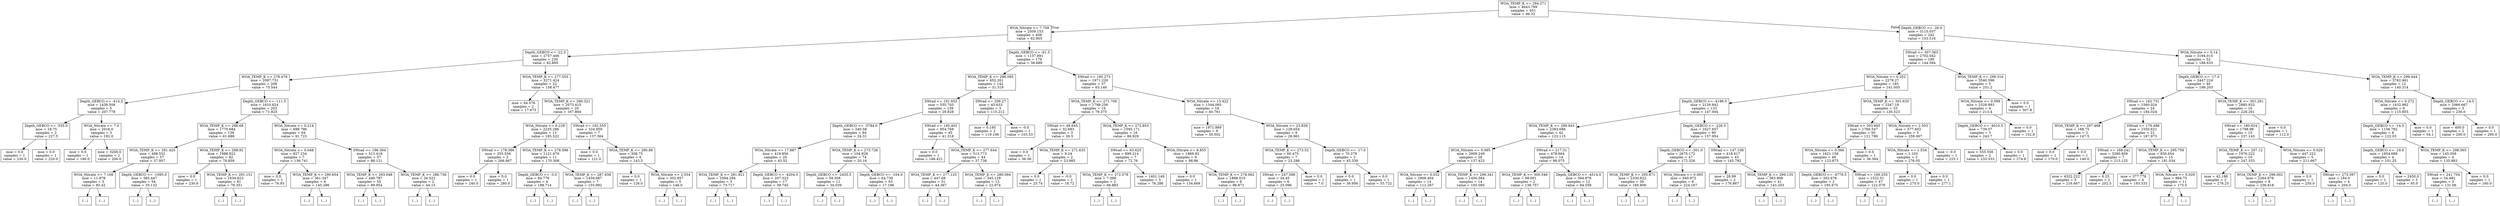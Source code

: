 digraph Tree {
node [shape=box] ;
0 [label="WOA_TEMP_K <= 294.271\nmse = 4643.799\nsamples = 651\nvalue = 96.32"] ;
1 [label="WOA_Nitrate <= 7.709\nmse = 2509.153\nsamples = 409\nvalue = 62.905"] ;
0 -> 1 [labeldistance=2.5, labelangle=45, headlabel="True"] ;
2 [label="Depth_GEBCO <= -22.5\nmse = 2757.406\nsamples = 230\nvalue = 82.895"] ;
1 -> 2 ;
3 [label="WOA_TEMP_K <= 278.478\nmse = 2097.731\nsamples = 208\nvalue = 75.544"] ;
2 -> 3 ;
4 [label="Depth_GEBCO <= -414.5\nmse = 1439.506\nsamples = 5\nvalue = 207.778"] ;
3 -> 4 ;
5 [label="Depth_GEBCO <= -535.0\nmse = 18.75\nsamples = 2\nvalue = 227.5"] ;
4 -> 5 ;
6 [label="mse = 0.0\nsamples = 1\nvalue = 230.0"] ;
5 -> 6 ;
7 [label="mse = 0.0\nsamples = 1\nvalue = 220.0"] ;
5 -> 7 ;
8 [label="WOA_Nitrate <= 7.0\nmse = 2016.0\nsamples = 3\nvalue = 192.0"] ;
4 -> 8 ;
9 [label="mse = 0.0\nsamples = 1\nvalue = 180.0"] ;
8 -> 9 ;
10 [label="mse = 3200.0\nsamples = 2\nvalue = 200.0"] ;
8 -> 10 ;
11 [label="Depth_GEBCO <= -111.5\nmse = 1610.624\nsamples = 203\nvalue = 71.825"] ;
3 -> 11 ;
12 [label="WOA_TEMP_K <= 288.68\nmse = 1770.684\nsamples = 139\nvalue = 61.688"] ;
11 -> 12 ;
13 [label="WOA_TEMP_K <= 281.425\nmse = 498.552\nsamples = 57\nvalue = 37.957"] ;
12 -> 13 ;
14 [label="WOA_Nitrate <= 7.166\nmse = 11.878\nsamples = 3\nvalue = 85.42"] ;
13 -> 14 ;
15 [label="(...)"] ;
14 -> 15 ;
16 [label="(...)"] ;
14 -> 16 ;
19 [label="Depth_GEBCO <= -1095.0\nmse = 385.447\nsamples = 54\nvalue = 35.132"] ;
13 -> 19 ;
20 [label="(...)"] ;
19 -> 20 ;
59 [label="(...)"] ;
19 -> 59 ;
98 [label="WOA_TEMP_K <= 288.92\nmse = 1988.822\nsamples = 82\nvalue = 78.859"] ;
12 -> 98 ;
99 [label="mse = 0.0\nsamples = 1\nvalue = 230.6"] ;
98 -> 99 ;
100 [label="WOA_TEMP_K <= 291.151\nmse = 1634.823\nsamples = 81\nvalue = 76.351"] ;
98 -> 100 ;
101 [label="(...)"] ;
100 -> 101 ;
156 [label="(...)"] ;
100 -> 156 ;
239 [label="WOA_Nitrate <= 0.214\nmse = 698.796\nsamples = 64\nvalue = 91.723"] ;
11 -> 239 ;
240 [label="WOA_Nitrate <= 0.048\nmse = 827.234\nsamples = 7\nvalue = 136.741"] ;
239 -> 240 ;
241 [label="mse = 0.0\nsamples = 1\nvalue = 76.93"] ;
240 -> 241 ;
242 [label="WOA_TEMP_K <= 290.654\nmse = 361.347\nsamples = 6\nvalue = 145.286"] ;
240 -> 242 ;
243 [label="(...)"] ;
242 -> 243 ;
246 [label="(...)"] ;
242 -> 246 ;
249 [label="SWrad <= 196.364\nmse = 513.418\nsamples = 57\nvalue = 88.121"] ;
239 -> 249 ;
250 [label="WOA_TEMP_K <= 293.048\nmse = 449.787\nsamples = 55\nvalue = 89.954"] ;
249 -> 250 ;
251 [label="(...)"] ;
250 -> 251 ;
332 [label="(...)"] ;
250 -> 332 ;
333 [label="WOA_TEMP_K <= 286.736\nmse = 26.522\nsamples = 2\nvalue = 44.15"] ;
249 -> 333 ;
334 [label="(...)"] ;
333 -> 334 ;
335 [label="(...)"] ;
333 -> 335 ;
336 [label="WOA_TEMP_K <= 277.555\nmse = 3271.424\nsamples = 22\nvalue = 158.477"] ;
2 -> 336 ;
337 [label="mse = 94.576\nsamples = 2\nvalue = 17.675"] ;
336 -> 337 ;
338 [label="WOA_TEMP_K <= 290.321\nmse = 2073.415\nsamples = 20\nvalue = 167.864"] ;
336 -> 338 ;
339 [label="WOA_Nitrate <= 0.229\nmse = 2235.286\nsamples = 13\nvalue = 185.522"] ;
338 -> 339 ;
340 [label="SWrad <= 178.386\nmse = 355.556\nsamples = 2\nvalue = 266.667"] ;
339 -> 340 ;
341 [label="mse = 0.0\nsamples = 1\nvalue = 240.0"] ;
340 -> 341 ;
342 [label="mse = 0.0\nsamples = 1\nvalue = 280.0"] ;
340 -> 342 ;
343 [label="WOA_TEMP_K <= 278.596\nmse = 1121.676\nsamples = 11\nvalue = 170.308"] ;
339 -> 343 ;
344 [label="Depth_GEBCO <= -3.0\nmse = 84.776\nsamples = 4\nvalue = 188.714"] ;
343 -> 344 ;
345 [label="(...)"] ;
344 -> 345 ;
350 [label="(...)"] ;
344 -> 350 ;
351 [label="WOA_TEMP_K <= 287.938\nmse = 1459.687\nsamples = 7\nvalue = 155.992"] ;
343 -> 351 ;
352 [label="(...)"] ;
351 -> 352 ;
359 [label="(...)"] ;
351 -> 359 ;
364 [label="SWrad <= 182.555\nmse = 324.959\nsamples = 7\nvalue = 137.364"] ;
338 -> 364 ;
365 [label="mse = 0.0\nsamples = 1\nvalue = 121.0"] ;
364 -> 365 ;
366 [label="WOA_TEMP_K <= 290.89\nmse = 308.75\nsamples = 6\nvalue = 143.5"] ;
364 -> 366 ;
367 [label="mse = 0.0\nsamples = 1\nvalue = 126.0"] ;
366 -> 367 ;
368 [label="WOA_Nitrate <= 2.554\nmse = 302.857\nsamples = 5\nvalue = 146.0"] ;
366 -> 368 ;
369 [label="(...)"] ;
368 -> 369 ;
374 [label="(...)"] ;
368 -> 374 ;
377 [label="Depth_GEBCO <= -61.5\nmse = 1137.891\nsamples = 179\nvalue = 38.689"] ;
1 -> 377 ;
378 [label="WOA_TEMP_K <= 286.095\nmse = 652.261\nsamples = 142\nvalue = 31.319"] ;
377 -> 378 ;
379 [label="SWrad <= 191.652\nmse = 535.703\nsamples = 139\nvalue = 29.828"] ;
378 -> 379 ;
380 [label="Depth_GEBCO <= -3784.0\nmse = 240.58\nsamples = 94\nvalue = 24.31"] ;
379 -> 380 ;
381 [label="WOA_Nitrate <= 17.887\nmse = 419.856\nsamples = 20\nvalue = 43.52"] ;
380 -> 381 ;
382 [label="WOA_TEMP_K <= 281.921\nmse = 1094.294\nsamples = 3\nvalue = 73.717"] ;
381 -> 382 ;
383 [label="(...)"] ;
382 -> 383 ;
386 [label="(...)"] ;
382 -> 386 ;
387 [label="Depth_GEBCO <= -4204.5\nmse = 207.323\nsamples = 17\nvalue = 39.745"] ;
381 -> 387 ;
388 [label="(...)"] ;
387 -> 388 ;
417 [label="(...)"] ;
387 -> 417 ;
420 [label="WOA_TEMP_K <= 273.726\nmse = 104.928\nsamples = 74\nvalue = 20.16"] ;
380 -> 420 ;
421 [label="Depth_GEBCO <= -2455.5\nmse = 59.308\nsamples = 11\nvalue = 34.039"] ;
420 -> 421 ;
422 [label="(...)"] ;
421 -> 422 ;
427 [label="(...)"] ;
421 -> 427 ;
442 [label="Depth_GEBCO <= -104.0\nmse = 64.739\nsamples = 63\nvalue = 17.196"] ;
420 -> 442 ;
443 [label="(...)"] ;
442 -> 443 ;
516 [label="(...)"] ;
442 -> 516 ;
521 [label="SWrad <= 195.402\nmse = 954.769\nsamples = 45\nvalue = 41.318"] ;
379 -> 521 ;
522 [label="mse = 0.0\nsamples = 1\nvalue = 168.421"] ;
521 -> 522 ;
523 [label="WOA_TEMP_K <= 277.644\nmse = 513.773\nsamples = 44\nvalue = 37.738"] ;
521 -> 523 ;
524 [label="WOA_TEMP_K <= 277.125\nmse = 447.69\nsamples = 31\nvalue = 44.367"] ;
523 -> 524 ;
525 [label="(...)"] ;
524 -> 525 ;
572 [label="(...)"] ;
524 -> 572 ;
575 [label="WOA_TEMP_K <= 280.094\nmse = 345.129\nsamples = 13\nvalue = 22.974"] ;
523 -> 575 ;
576 [label="(...)"] ;
575 -> 576 ;
591 [label="(...)"] ;
575 -> 591 ;
600 [label="SWrad <= 206.27\nmse = 45.633\nsamples = 3\nvalue = 115.212"] ;
378 -> 600 ;
601 [label="mse = 0.195\nsamples = 2\nvalue = 119.106"] ;
600 -> 601 ;
602 [label="mse = -0.0\nsamples = 1\nvalue = 103.53"] ;
600 -> 602 ;
603 [label="SWrad <= 195.273\nmse = 1971.229\nsamples = 37\nvalue = 63.146"] ;
377 -> 603 ;
604 [label="WOA_TEMP_K <= 271.706\nmse = 1799.256\nsamples = 19\nvalue = 79.375"] ;
603 -> 604 ;
605 [label="SWrad <= 49.645\nmse = 32.693\nsamples = 3\nvalue = 26.5"] ;
604 -> 605 ;
606 [label="mse = 0.0\nsamples = 1\nvalue = 36.56"] ;
605 -> 606 ;
607 [label="WOA_TEMP_K <= 271.635\nmse = 9.24\nsamples = 2\nvalue = 23.985"] ;
605 -> 607 ;
608 [label="mse = 0.0\nsamples = 1\nvalue = 25.74"] ;
607 -> 608 ;
609 [label="mse = -0.0\nsamples = 1\nvalue = 18.72"] ;
607 -> 609 ;
610 [label="WOA_TEMP_K <= 272.853\nmse = 1595.171\nsamples = 16\nvalue = 86.929"] ;
604 -> 610 ;
611 [label="SWrad <= 63.625\nmse = 899.214\nsamples = 7\nvalue = 72.76"] ;
610 -> 611 ;
612 [label="WOA_TEMP_K <= 272.078\nmse = 7.398\nsamples = 2\nvalue = 66.883"] ;
611 -> 612 ;
613 [label="(...)"] ;
612 -> 613 ;
614 [label="(...)"] ;
612 -> 614 ;
615 [label="mse = 1401.149\nsamples = 5\nvalue = 76.286"] ;
611 -> 615 ;
616 [label="WOA_Nitrate <= 8.855\nmse = 1869.83\nsamples = 9\nvalue = 98.86"] ;
610 -> 616 ;
617 [label="mse = 0.0\nsamples = 1\nvalue = 134.669"] ;
616 -> 617 ;
618 [label="WOA_TEMP_K <= 278.062\nmse = 1898.515\nsamples = 8\nvalue = 96.871"] ;
616 -> 618 ;
619 [label="(...)"] ;
618 -> 619 ;
620 [label="(...)"] ;
618 -> 620 ;
621 [label="WOA_Nitrate <= 13.422\nmse = 1344.065\nsamples = 18\nvalue = 40.761"] ;
603 -> 621 ;
622 [label="mse = 1971.989\nsamples = 9\nvalue = 50.502"] ;
621 -> 622 ;
623 [label="WOA_Nitrate <= 23.839\nmse = 129.654\nsamples = 9\nvalue = 26.961"] ;
621 -> 623 ;
624 [label="WOA_TEMP_K <= 273.52\nmse = 60.475\nsamples = 7\nvalue = 23.286"] ;
623 -> 624 ;
625 [label="SWrad <= 247.588\nmse = 34.45\nsamples = 6\nvalue = 25.096"] ;
624 -> 625 ;
626 [label="(...)"] ;
625 -> 626 ;
627 [label="(...)"] ;
625 -> 627 ;
628 [label="mse = 0.0\nsamples = 1\nvalue = 7.0"] ;
624 -> 628 ;
629 [label="Depth_GEBCO <= -17.0\nmse = 70.278\nsamples = 2\nvalue = 45.339"] ;
623 -> 629 ;
630 [label="mse = 0.0\nsamples = 1\nvalue = 36.956"] ;
629 -> 630 ;
631 [label="mse = 0.0\nsamples = 1\nvalue = 53.722"] ;
629 -> 631 ;
632 [label="Depth_GEBCO <= -26.0\nmse = 3115.037\nsamples = 242\nvalue = 153.516"] ;
0 -> 632 [labeldistance=2.5, labelangle=-45, headlabel="False"] ;
633 [label="SWrad <= 307.363\nmse = 2702.042\nsamples = 190\nvalue = 144.594"] ;
632 -> 633 ;
634 [label="WOA_Nitrate <= 0.352\nmse = 2278.27\nsamples = 185\nvalue = 141.005"] ;
633 -> 634 ;
635 [label="Depth_GEBCO <= -4196.5\nmse = 2126.842\nsamples = 132\nvalue = 147.004"] ;
634 -> 635 ;
636 [label="WOA_TEMP_K <= 299.943\nmse = 2383.686\nsamples = 42\nvalue = 123.115"] ;
635 -> 636 ;
637 [label="WOA_Nitrate <= 0.095\nmse = 2909.249\nsamples = 28\nvalue = 137.423"] ;
636 -> 637 ;
638 [label="WOA_Nitrate <= 0.032\nmse = 2906.404\nsamples = 14\nvalue = 112.267"] ;
637 -> 638 ;
639 [label="(...)"] ;
638 -> 639 ;
650 [label="(...)"] ;
638 -> 650 ;
665 [label="WOA_TEMP_K <= 296.341\nmse = 1450.584\nsamples = 14\nvalue = 165.095"] ;
637 -> 665 ;
666 [label="(...)"] ;
665 -> 666 ;
671 [label="(...)"] ;
665 -> 671 ;
692 [label="SWrad <= 217.31\nmse = 478.664\nsamples = 14\nvalue = 98.075"] ;
636 -> 692 ;
693 [label="WOA_TEMP_K <= 300.546\nmse = 98.001\nsamples = 2\nvalue = 136.757"] ;
692 -> 693 ;
694 [label="(...)"] ;
693 -> 694 ;
695 [label="(...)"] ;
693 -> 695 ;
696 [label="Depth_GEBCO <= -4514.0\nmse = 364.876\nsamples = 12\nvalue = 94.558"] ;
692 -> 696 ;
697 [label="(...)"] ;
696 -> 697 ;
714 [label="(...)"] ;
696 -> 714 ;
719 [label="Depth_GEBCO <= -226.5\nmse = 1627.657\nsamples = 90\nvalue = 157.954"] ;
635 -> 719 ;
720 [label="Depth_GEBCO <= -301.0\nmse = 2675.172\nsamples = 47\nvalue = 172.326"] ;
719 -> 720 ;
721 [label="WOA_TEMP_K <= 295.871\nmse = 2330.622\nsamples = 39\nvalue = 160.806"] ;
720 -> 721 ;
722 [label="(...)"] ;
721 -> 722 ;
733 [label="(...)"] ;
721 -> 733 ;
788 [label="WOA_Nitrate <= 0.065\nmse = 940.972\nsamples = 8\nvalue = 224.167"] ;
720 -> 788 ;
789 [label="(...)"] ;
788 -> 789 ;
792 [label="(...)"] ;
788 -> 792 ;
797 [label="SWrad <= 147.108\nmse = 418.617\nsamples = 43\nvalue = 145.792"] ;
719 -> 797 ;
798 [label="mse = 28.99\nsamples = 2\nvalue = 176.867"] ;
797 -> 798 ;
799 [label="WOA_TEMP_K <= 299.135\nmse = 363.908\nsamples = 41\nvalue = 143.203"] ;
797 -> 799 ;
800 [label="(...)"] ;
799 -> 800 ;
859 [label="(...)"] ;
799 -> 859 ;
862 [label="WOA_TEMP_K <= 301.635\nmse = 2347.18\nsamples = 53\nvalue = 126.523"] ;
634 -> 862 ;
863 [label="SWrad <= 303.665\nmse = 1760.547\nsamples = 50\nvalue = 121.789"] ;
862 -> 863 ;
864 [label="WOA_Nitrate <= 0.366\nmse = 1621.158\nsamples = 49\nvalue = 123.873"] ;
863 -> 864 ;
865 [label="Depth_GEBCO <= -4778.5\nmse = 302.676\nsamples = 2\nvalue = 195.675"] ;
864 -> 865 ;
866 [label="(...)"] ;
865 -> 866 ;
867 [label="(...)"] ;
865 -> 867 ;
868 [label="SWrad <= 160.255\nmse = 1522.01\nsamples = 47\nvalue = 122.078"] ;
864 -> 868 ;
869 [label="(...)"] ;
868 -> 869 ;
894 [label="(...)"] ;
868 -> 894 ;
955 [label="mse = 0.0\nsamples = 1\nvalue = 36.364"] ;
863 -> 955 ;
956 [label="WOA_Nitrate <= 2.503\nmse = 577.602\nsamples = 3\nvalue = 259.067"] ;
862 -> 956 ;
957 [label="WOA_Nitrate <= 1.534\nmse = 1.103\nsamples = 2\nvalue = 276.05"] ;
956 -> 957 ;
958 [label="mse = 0.0\nsamples = 1\nvalue = 275.0"] ;
957 -> 958 ;
959 [label="mse = 0.0\nsamples = 1\nvalue = 277.1"] ;
957 -> 959 ;
960 [label="mse = -0.0\nsamples = 1\nvalue = 225.1"] ;
956 -> 960 ;
961 [label="WOA_TEMP_K <= 299.316\nmse = 3540.596\nsamples = 5\nvalue = 251.2"] ;
633 -> 961 ;
962 [label="WOA_Nitrate <= 0.599\nmse = 2328.893\nsamples = 4\nvalue = 213.4"] ;
961 -> 962 ;
963 [label="Depth_GEBCO <= -4010.5\nmse = 739.07\nsamples = 3\nvalue = 243.7"] ;
962 -> 963 ;
964 [label="mse = 555.556\nsamples = 2\nvalue = 233.333"] ;
963 -> 964 ;
965 [label="mse = 0.0\nsamples = 1\nvalue = 274.8"] ;
963 -> 965 ;
966 [label="mse = 0.0\nsamples = 1\nvalue = 152.8"] ;
962 -> 966 ;
967 [label="mse = 0.0\nsamples = 1\nvalue = 307.9"] ;
961 -> 967 ;
968 [label="WOA_Nitrate <= 0.14\nmse = 3194.015\nsamples = 52\nvalue = 188.633"] ;
632 -> 968 ;
969 [label="Depth_GEBCO <= -17.0\nmse = 2447.224\nsamples = 40\nvalue = 199.203"] ;
968 -> 969 ;
970 [label="SWrad <= 162.731\nmse = 1560.024\nsamples = 24\nvalue = 184.024"] ;
969 -> 970 ;
971 [label="WOA_TEMP_K <= 297.468\nmse = 168.75\nsamples = 2\nvalue = 147.5"] ;
970 -> 971 ;
972 [label="mse = 0.0\nsamples = 1\nvalue = 170.0"] ;
971 -> 972 ;
973 [label="mse = 0.0\nsamples = 1\nvalue = 140.0"] ;
971 -> 973 ;
974 [label="SWrad <= 176.488\nmse = 1550.621\nsamples = 22\nvalue = 187.973"] ;
970 -> 974 ;
975 [label="SWrad <= 168.241\nmse = 3280.859\nsamples = 7\nvalue = 213.125"] ;
974 -> 975 ;
976 [label="mse = 4322.222\nsamples = 5\nvalue = 216.667"] ;
975 -> 976 ;
977 [label="mse = 6.25\nsamples = 2\nvalue = 202.5"] ;
975 -> 977 ;
978 [label="WOA_TEMP_K <= 295.756\nmse = 850.654\nsamples = 15\nvalue = 181.034"] ;
974 -> 978 ;
979 [label="mse = 377.778\nsamples = 4\nvalue = 193.333"] ;
978 -> 979 ;
980 [label="WOA_Nitrate <= 0.029\nmse = 964.75\nsamples = 11\nvalue = 175.5"] ;
978 -> 980 ;
981 [label="(...)"] ;
980 -> 981 ;
982 [label="(...)"] ;
980 -> 982 ;
987 [label="WOA_TEMP_K <= 301.281\nmse = 2885.932\nsamples = 16\nvalue = 226.261"] ;
969 -> 987 ;
988 [label="SWrad <= 180.024\nmse = 1798.98\nsamples = 15\nvalue = 237.143"] ;
987 -> 988 ;
989 [label="WOA_TEMP_K <= 297.12\nmse = 1976.222\nsamples = 10\nvalue = 247.333"] ;
988 -> 989 ;
990 [label="mse = 42.188\nsamples = 2\nvalue = 276.25"] ;
989 -> 990 ;
991 [label="WOA_TEMP_K <= 298.002\nmse = 2264.876\nsamples = 8\nvalue = 236.818"] ;
989 -> 991 ;
992 [label="(...)"] ;
991 -> 992 ;
993 [label="(...)"] ;
991 -> 993 ;
998 [label="WOA_Nitrate <= 0.029\nmse = 447.222\nsamples = 5\nvalue = 211.667"] ;
988 -> 998 ;
999 [label="mse = 0.0\nsamples = 1\nvalue = 250.0"] ;
998 -> 999 ;
1000 [label="SWrad <= 273.397\nmse = 184.0\nsamples = 4\nvalue = 204.0"] ;
998 -> 1000 ;
1001 [label="(...)"] ;
1000 -> 1001 ;
1004 [label="(...)"] ;
1000 -> 1004 ;
1005 [label="mse = 0.0\nsamples = 1\nvalue = 112.0"] ;
987 -> 1005 ;
1006 [label="WOA_TEMP_K <= 299.444\nmse = 3762.461\nsamples = 12\nvalue = 140.314"] ;
968 -> 1006 ;
1007 [label="WOA_Nitrate <= 0.272\nmse = 1432.982\nsamples = 9\nvalue = 115.855"] ;
1006 -> 1007 ;
1008 [label="Depth_GEBCO <= -14.5\nmse = 1156.782\nsamples = 8\nvalue = 122.03"] ;
1007 -> 1008 ;
1009 [label="Depth_GEBCO <= -19.0\nmse = 1954.688\nsamples = 4\nvalue = 101.25"] ;
1008 -> 1009 ;
1010 [label="mse = 0.0\nsamples = 1\nvalue = 120.0"] ;
1009 -> 1010 ;
1011 [label="mse = 2450.0\nsamples = 3\nvalue = 95.0"] ;
1009 -> 1011 ;
1012 [label="WOA_TEMP_K <= 298.565\nmse = 145.058\nsamples = 4\nvalue = 135.883"] ;
1008 -> 1012 ;
1013 [label="SWrad <= 241.704\nmse = 34.482\nsamples = 3\nvalue = 131.06"] ;
1012 -> 1013 ;
1014 [label="(...)"] ;
1013 -> 1014 ;
1017 [label="(...)"] ;
1013 -> 1017 ;
1018 [label="mse = 0.0\nsamples = 1\nvalue = 160.0"] ;
1012 -> 1018 ;
1019 [label="mse = 0.0\nsamples = 1\nvalue = 54.1"] ;
1007 -> 1019 ;
1020 [label="Depth_GEBCO <= -14.5\nmse = 2066.667\nsamples = 3\nvalue = 230.0"] ;
1006 -> 1020 ;
1021 [label="mse = 400.0\nsamples = 2\nvalue = 200.0"] ;
1020 -> 1021 ;
1022 [label="mse = 0.0\nsamples = 1\nvalue = 290.0"] ;
1020 -> 1022 ;
}